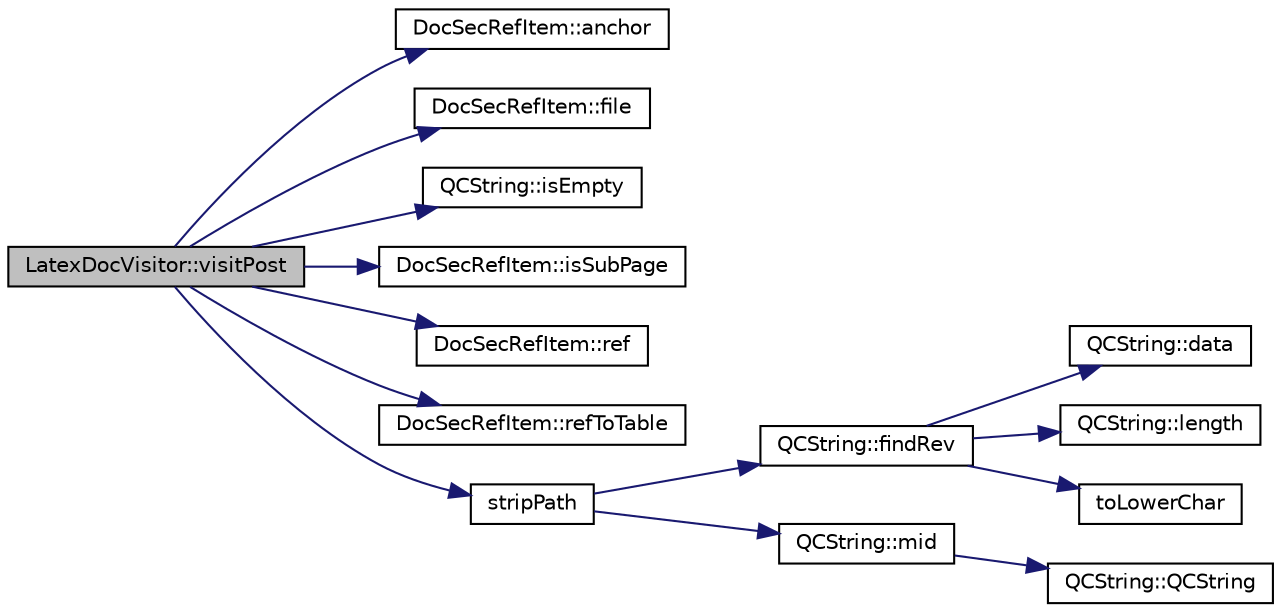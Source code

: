 digraph "LatexDocVisitor::visitPost"
{
 // LATEX_PDF_SIZE
  edge [fontname="Helvetica",fontsize="10",labelfontname="Helvetica",labelfontsize="10"];
  node [fontname="Helvetica",fontsize="10",shape=record];
  rankdir="LR";
  Node1 [label="LatexDocVisitor::visitPost",height=0.2,width=0.4,color="black", fillcolor="grey75", style="filled", fontcolor="black",tooltip=" "];
  Node1 -> Node2 [color="midnightblue",fontsize="10",style="solid"];
  Node2 [label="DocSecRefItem::anchor",height=0.2,width=0.4,color="black", fillcolor="white", style="filled",URL="$classDocSecRefItem.html#ab9aa2458393645fd08a33ea58c4b4cca",tooltip=" "];
  Node1 -> Node3 [color="midnightblue",fontsize="10",style="solid"];
  Node3 [label="DocSecRefItem::file",height=0.2,width=0.4,color="black", fillcolor="white", style="filled",URL="$classDocSecRefItem.html#a751e1df43138d68817a38c68e5e066fc",tooltip=" "];
  Node1 -> Node4 [color="midnightblue",fontsize="10",style="solid"];
  Node4 [label="QCString::isEmpty",height=0.2,width=0.4,color="black", fillcolor="white", style="filled",URL="$classQCString.html#a621c4090d69ad7d05ef8e5234376c3d8",tooltip=" "];
  Node1 -> Node5 [color="midnightblue",fontsize="10",style="solid"];
  Node5 [label="DocSecRefItem::isSubPage",height=0.2,width=0.4,color="black", fillcolor="white", style="filled",URL="$classDocSecRefItem.html#afe5d43225ef5e2a701c3271da6331e03",tooltip=" "];
  Node1 -> Node6 [color="midnightblue",fontsize="10",style="solid"];
  Node6 [label="DocSecRefItem::ref",height=0.2,width=0.4,color="black", fillcolor="white", style="filled",URL="$classDocSecRefItem.html#afc0253a31aeb3962e97246f7a4420f32",tooltip=" "];
  Node1 -> Node7 [color="midnightblue",fontsize="10",style="solid"];
  Node7 [label="DocSecRefItem::refToTable",height=0.2,width=0.4,color="black", fillcolor="white", style="filled",URL="$classDocSecRefItem.html#a2b3d15805019c71b6433c53f49aed8f0",tooltip=" "];
  Node1 -> Node8 [color="midnightblue",fontsize="10",style="solid"];
  Node8 [label="stripPath",height=0.2,width=0.4,color="black", fillcolor="white", style="filled",URL="$util_8cpp.html#a3d37ec79f266698bd836af54ba75e63e",tooltip=" "];
  Node8 -> Node9 [color="midnightblue",fontsize="10",style="solid"];
  Node9 [label="QCString::findRev",height=0.2,width=0.4,color="black", fillcolor="white", style="filled",URL="$classQCString.html#ab47a6435c16d61d04fb448f1080b4e26",tooltip=" "];
  Node9 -> Node10 [color="midnightblue",fontsize="10",style="solid"];
  Node10 [label="QCString::data",height=0.2,width=0.4,color="black", fillcolor="white", style="filled",URL="$classQCString.html#ac3aa3ac1a1c36d3305eba22a2eb0d098",tooltip=" "];
  Node9 -> Node11 [color="midnightblue",fontsize="10",style="solid"];
  Node11 [label="QCString::length",height=0.2,width=0.4,color="black", fillcolor="white", style="filled",URL="$classQCString.html#ac52596733e9110b778019946d73fb268",tooltip=" "];
  Node9 -> Node12 [color="midnightblue",fontsize="10",style="solid"];
  Node12 [label="toLowerChar",height=0.2,width=0.4,color="black", fillcolor="white", style="filled",URL="$qcstring_8cpp.html#a4e545641f98651d4fb8299b407721f9b",tooltip=" "];
  Node8 -> Node13 [color="midnightblue",fontsize="10",style="solid"];
  Node13 [label="QCString::mid",height=0.2,width=0.4,color="black", fillcolor="white", style="filled",URL="$classQCString.html#a27136caf9c0bc4daca574cda6f113551",tooltip=" "];
  Node13 -> Node14 [color="midnightblue",fontsize="10",style="solid"];
  Node14 [label="QCString::QCString",height=0.2,width=0.4,color="black", fillcolor="white", style="filled",URL="$classQCString.html#ad691e1087cc03e14e00d1147ae0ecab7",tooltip=" "];
}

